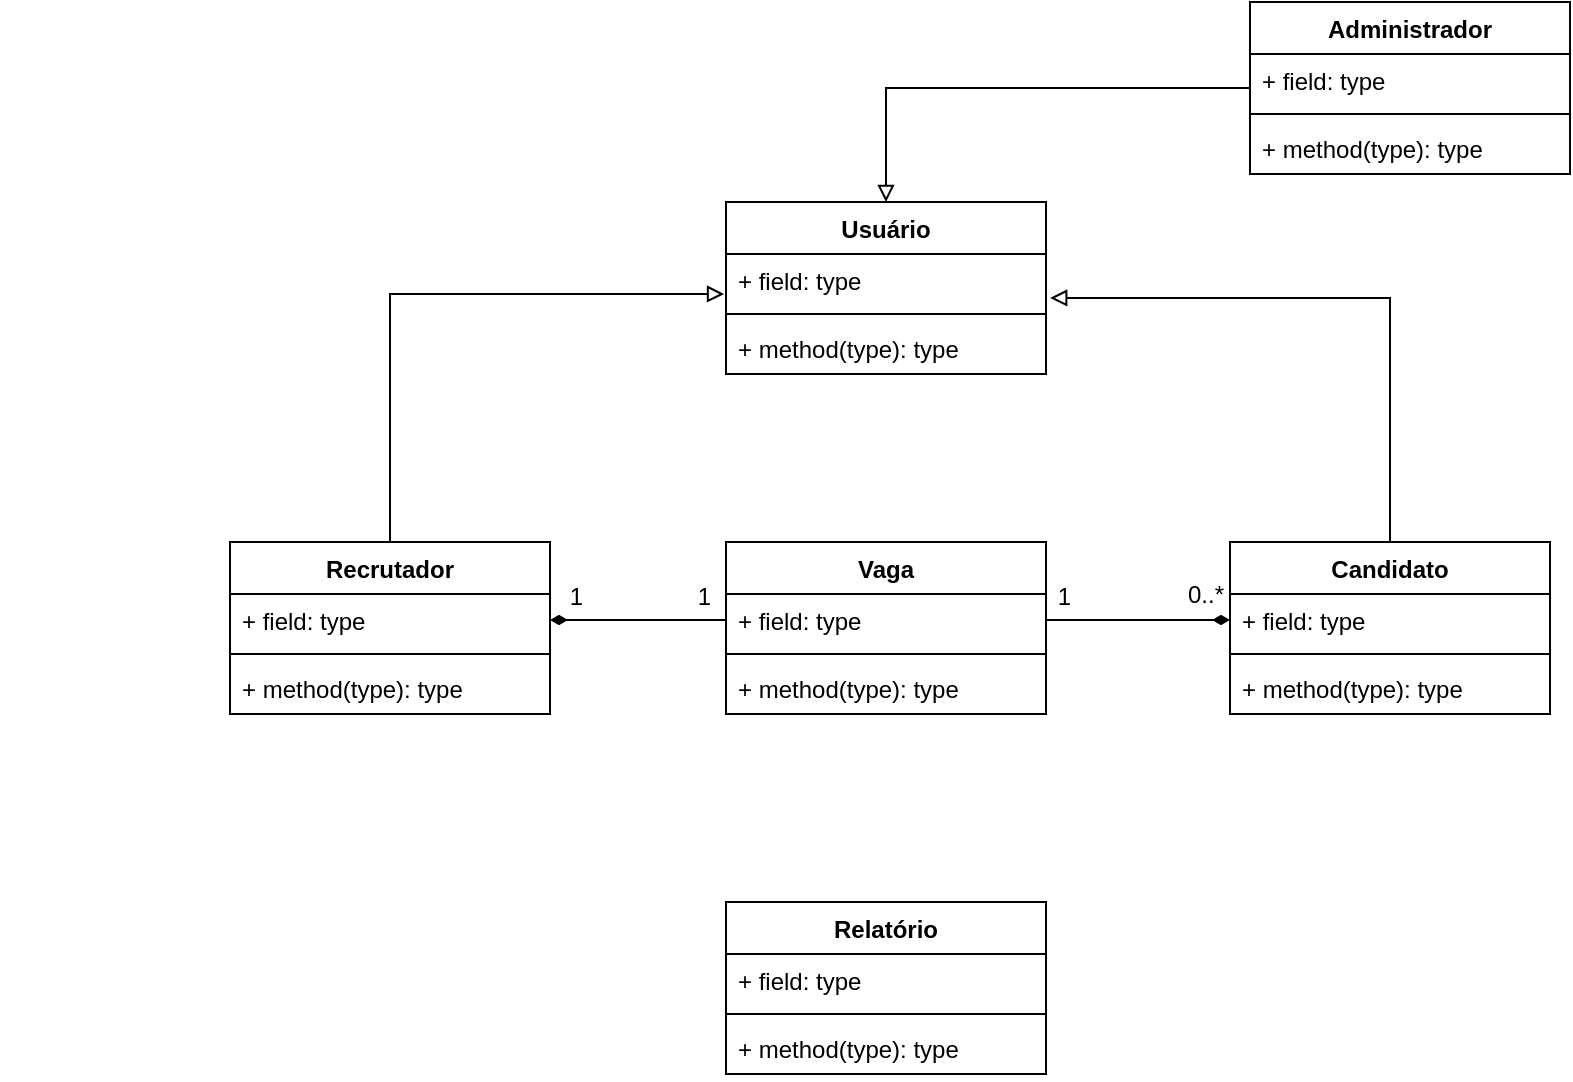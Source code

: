 <mxfile version="13.5.7" type="device"><diagram id="C5RBs43oDa-KdzZeNtuy" name="Page-1"><mxGraphModel dx="1039" dy="601" grid="1" gridSize="10" guides="1" tooltips="1" connect="1" arrows="1" fold="1" page="1" pageScale="1" pageWidth="827" pageHeight="1169" math="0" shadow="0"><root><mxCell id="WIyWlLk6GJQsqaUBKTNV-0"/><mxCell id="WIyWlLk6GJQsqaUBKTNV-1" parent="WIyWlLk6GJQsqaUBKTNV-0"/><mxCell id="CKPV9KqRgqv-7BpiHJi_-34" style="edgeStyle=orthogonalEdgeStyle;rounded=0;orthogonalLoop=1;jettySize=auto;html=1;exitX=1;exitY=0.5;exitDx=0;exitDy=0;entryX=0;entryY=0.5;entryDx=0;entryDy=0;startArrow=diamondThin;startFill=1;endArrow=none;endFill=0;" edge="1" parent="WIyWlLk6GJQsqaUBKTNV-1" source="CKPV9KqRgqv-7BpiHJi_-23" target="CKPV9KqRgqv-7BpiHJi_-27"><mxGeometry relative="1" as="geometry"/></mxCell><mxCell id="CKPV9KqRgqv-7BpiHJi_-42" style="edgeStyle=orthogonalEdgeStyle;rounded=0;orthogonalLoop=1;jettySize=auto;html=1;entryX=-0.006;entryY=0.769;entryDx=0;entryDy=0;entryPerimeter=0;startArrow=none;startFill=0;endArrow=block;endFill=0;strokeColor=#000000;" edge="1" parent="WIyWlLk6GJQsqaUBKTNV-1" source="CKPV9KqRgqv-7BpiHJi_-22" target="CKPV9KqRgqv-7BpiHJi_-39"><mxGeometry relative="1" as="geometry"/></mxCell><mxCell id="CKPV9KqRgqv-7BpiHJi_-26" value="Vaga" style="swimlane;fontStyle=1;align=center;verticalAlign=top;childLayout=stackLayout;horizontal=1;startSize=26;horizontalStack=0;resizeParent=1;resizeParentMax=0;resizeLast=0;collapsible=1;marginBottom=0;" vertex="1" parent="WIyWlLk6GJQsqaUBKTNV-1"><mxGeometry x="288" y="330" width="160" height="86" as="geometry"/></mxCell><mxCell id="CKPV9KqRgqv-7BpiHJi_-27" value="+ field: type" style="text;strokeColor=none;fillColor=none;align=left;verticalAlign=top;spacingLeft=4;spacingRight=4;overflow=hidden;rotatable=0;points=[[0,0.5],[1,0.5]];portConstraint=eastwest;" vertex="1" parent="CKPV9KqRgqv-7BpiHJi_-26"><mxGeometry y="26" width="160" height="26" as="geometry"/></mxCell><mxCell id="CKPV9KqRgqv-7BpiHJi_-28" value="" style="line;strokeWidth=1;fillColor=none;align=left;verticalAlign=middle;spacingTop=-1;spacingLeft=3;spacingRight=3;rotatable=0;labelPosition=right;points=[];portConstraint=eastwest;" vertex="1" parent="CKPV9KqRgqv-7BpiHJi_-26"><mxGeometry y="52" width="160" height="8" as="geometry"/></mxCell><mxCell id="CKPV9KqRgqv-7BpiHJi_-29" value="+ method(type): type" style="text;strokeColor=none;fillColor=none;align=left;verticalAlign=top;spacingLeft=4;spacingRight=4;overflow=hidden;rotatable=0;points=[[0,0.5],[1,0.5]];portConstraint=eastwest;" vertex="1" parent="CKPV9KqRgqv-7BpiHJi_-26"><mxGeometry y="60" width="160" height="26" as="geometry"/></mxCell><mxCell id="CKPV9KqRgqv-7BpiHJi_-43" style="edgeStyle=orthogonalEdgeStyle;rounded=0;orthogonalLoop=1;jettySize=auto;html=1;entryX=1.013;entryY=0.846;entryDx=0;entryDy=0;entryPerimeter=0;startArrow=none;startFill=0;endArrow=block;endFill=0;strokeColor=#000000;" edge="1" parent="WIyWlLk6GJQsqaUBKTNV-1" source="CKPV9KqRgqv-7BpiHJi_-30" target="CKPV9KqRgqv-7BpiHJi_-39"><mxGeometry relative="1" as="geometry"/></mxCell><mxCell id="CKPV9KqRgqv-7BpiHJi_-30" value="Candidato" style="swimlane;fontStyle=1;align=center;verticalAlign=top;childLayout=stackLayout;horizontal=1;startSize=26;horizontalStack=0;resizeParent=1;resizeParentMax=0;resizeLast=0;collapsible=1;marginBottom=0;" vertex="1" parent="WIyWlLk6GJQsqaUBKTNV-1"><mxGeometry x="540" y="330" width="160" height="86" as="geometry"/></mxCell><mxCell id="CKPV9KqRgqv-7BpiHJi_-31" value="+ field: type" style="text;strokeColor=none;fillColor=none;align=left;verticalAlign=top;spacingLeft=4;spacingRight=4;overflow=hidden;rotatable=0;points=[[0,0.5],[1,0.5]];portConstraint=eastwest;" vertex="1" parent="CKPV9KqRgqv-7BpiHJi_-30"><mxGeometry y="26" width="160" height="26" as="geometry"/></mxCell><mxCell id="CKPV9KqRgqv-7BpiHJi_-32" value="" style="line;strokeWidth=1;fillColor=none;align=left;verticalAlign=middle;spacingTop=-1;spacingLeft=3;spacingRight=3;rotatable=0;labelPosition=right;points=[];portConstraint=eastwest;" vertex="1" parent="CKPV9KqRgqv-7BpiHJi_-30"><mxGeometry y="52" width="160" height="8" as="geometry"/></mxCell><mxCell id="CKPV9KqRgqv-7BpiHJi_-33" value="+ method(type): type" style="text;strokeColor=none;fillColor=none;align=left;verticalAlign=top;spacingLeft=4;spacingRight=4;overflow=hidden;rotatable=0;points=[[0,0.5],[1,0.5]];portConstraint=eastwest;" vertex="1" parent="CKPV9KqRgqv-7BpiHJi_-30"><mxGeometry y="60" width="160" height="26" as="geometry"/></mxCell><mxCell id="CKPV9KqRgqv-7BpiHJi_-35" style="edgeStyle=orthogonalEdgeStyle;rounded=0;orthogonalLoop=1;jettySize=auto;html=1;exitX=0;exitY=0.5;exitDx=0;exitDy=0;entryX=1;entryY=0.5;entryDx=0;entryDy=0;startArrow=diamondThin;startFill=1;endArrow=none;endFill=0;strokeColor=#000000;" edge="1" parent="WIyWlLk6GJQsqaUBKTNV-1" source="CKPV9KqRgqv-7BpiHJi_-31" target="CKPV9KqRgqv-7BpiHJi_-27"><mxGeometry relative="1" as="geometry"/></mxCell><mxCell id="CKPV9KqRgqv-7BpiHJi_-36" value="1" style="resizable=0;align=right;verticalAlign=bottom;labelBackgroundColor=none;fontSize=12;" connectable="0" vertex="1" parent="WIyWlLk6GJQsqaUBKTNV-1"><mxGeometry x="170" y="373" as="geometry"><mxPoint x="292" y="-7" as="offset"/></mxGeometry></mxCell><mxCell id="CKPV9KqRgqv-7BpiHJi_-37" value="0..*" style="resizable=0;align=left;verticalAlign=bottom;labelBackgroundColor=none;fontSize=12;" connectable="0" vertex="1" parent="WIyWlLk6GJQsqaUBKTNV-1"><mxGeometry x="517" y="365" as="geometry"/></mxCell><mxCell id="CKPV9KqRgqv-7BpiHJi_-38" value="Usuário" style="swimlane;fontStyle=1;align=center;verticalAlign=top;childLayout=stackLayout;horizontal=1;startSize=26;horizontalStack=0;resizeParent=1;resizeParentMax=0;resizeLast=0;collapsible=1;marginBottom=0;" vertex="1" parent="WIyWlLk6GJQsqaUBKTNV-1"><mxGeometry x="288" y="160" width="160" height="86" as="geometry"/></mxCell><mxCell id="CKPV9KqRgqv-7BpiHJi_-39" value="+ field: type" style="text;strokeColor=none;fillColor=none;align=left;verticalAlign=top;spacingLeft=4;spacingRight=4;overflow=hidden;rotatable=0;points=[[0,0.5],[1,0.5]];portConstraint=eastwest;" vertex="1" parent="CKPV9KqRgqv-7BpiHJi_-38"><mxGeometry y="26" width="160" height="26" as="geometry"/></mxCell><mxCell id="CKPV9KqRgqv-7BpiHJi_-40" value="" style="line;strokeWidth=1;fillColor=none;align=left;verticalAlign=middle;spacingTop=-1;spacingLeft=3;spacingRight=3;rotatable=0;labelPosition=right;points=[];portConstraint=eastwest;" vertex="1" parent="CKPV9KqRgqv-7BpiHJi_-38"><mxGeometry y="52" width="160" height="8" as="geometry"/></mxCell><mxCell id="CKPV9KqRgqv-7BpiHJi_-41" value="+ method(type): type" style="text;strokeColor=none;fillColor=none;align=left;verticalAlign=top;spacingLeft=4;spacingRight=4;overflow=hidden;rotatable=0;points=[[0,0.5],[1,0.5]];portConstraint=eastwest;" vertex="1" parent="CKPV9KqRgqv-7BpiHJi_-38"><mxGeometry y="60" width="160" height="26" as="geometry"/></mxCell><mxCell id="CKPV9KqRgqv-7BpiHJi_-48" style="edgeStyle=orthogonalEdgeStyle;rounded=0;orthogonalLoop=1;jettySize=auto;html=1;entryX=0.5;entryY=0;entryDx=0;entryDy=0;startArrow=none;startFill=0;endArrow=block;endFill=0;strokeColor=#000000;" edge="1" parent="WIyWlLk6GJQsqaUBKTNV-1" source="CKPV9KqRgqv-7BpiHJi_-44" target="CKPV9KqRgqv-7BpiHJi_-38"><mxGeometry relative="1" as="geometry"/></mxCell><mxCell id="CKPV9KqRgqv-7BpiHJi_-44" value="Administrador" style="swimlane;fontStyle=1;align=center;verticalAlign=top;childLayout=stackLayout;horizontal=1;startSize=26;horizontalStack=0;resizeParent=1;resizeParentMax=0;resizeLast=0;collapsible=1;marginBottom=0;" vertex="1" parent="WIyWlLk6GJQsqaUBKTNV-1"><mxGeometry x="550" y="60" width="160" height="86" as="geometry"/></mxCell><mxCell id="CKPV9KqRgqv-7BpiHJi_-45" value="+ field: type" style="text;strokeColor=none;fillColor=none;align=left;verticalAlign=top;spacingLeft=4;spacingRight=4;overflow=hidden;rotatable=0;points=[[0,0.5],[1,0.5]];portConstraint=eastwest;" vertex="1" parent="CKPV9KqRgqv-7BpiHJi_-44"><mxGeometry y="26" width="160" height="26" as="geometry"/></mxCell><mxCell id="CKPV9KqRgqv-7BpiHJi_-46" value="" style="line;strokeWidth=1;fillColor=none;align=left;verticalAlign=middle;spacingTop=-1;spacingLeft=3;spacingRight=3;rotatable=0;labelPosition=right;points=[];portConstraint=eastwest;" vertex="1" parent="CKPV9KqRgqv-7BpiHJi_-44"><mxGeometry y="52" width="160" height="8" as="geometry"/></mxCell><mxCell id="CKPV9KqRgqv-7BpiHJi_-47" value="+ method(type): type" style="text;strokeColor=none;fillColor=none;align=left;verticalAlign=top;spacingLeft=4;spacingRight=4;overflow=hidden;rotatable=0;points=[[0,0.5],[1,0.5]];portConstraint=eastwest;" vertex="1" parent="CKPV9KqRgqv-7BpiHJi_-44"><mxGeometry y="60" width="160" height="26" as="geometry"/></mxCell><mxCell id="CKPV9KqRgqv-7BpiHJi_-22" value="Recrutador" style="swimlane;fontStyle=1;align=center;verticalAlign=top;childLayout=stackLayout;horizontal=1;startSize=26;horizontalStack=0;resizeParent=1;resizeParentMax=0;resizeLast=0;collapsible=1;marginBottom=0;" vertex="1" parent="WIyWlLk6GJQsqaUBKTNV-1"><mxGeometry x="40" y="330" width="160" height="86" as="geometry"/></mxCell><mxCell id="CKPV9KqRgqv-7BpiHJi_-23" value="+ field: type" style="text;strokeColor=none;fillColor=none;align=left;verticalAlign=top;spacingLeft=4;spacingRight=4;overflow=hidden;rotatable=0;points=[[0,0.5],[1,0.5]];portConstraint=eastwest;" vertex="1" parent="CKPV9KqRgqv-7BpiHJi_-22"><mxGeometry y="26" width="160" height="26" as="geometry"/></mxCell><mxCell id="CKPV9KqRgqv-7BpiHJi_-24" value="" style="line;strokeWidth=1;fillColor=none;align=left;verticalAlign=middle;spacingTop=-1;spacingLeft=3;spacingRight=3;rotatable=0;labelPosition=right;points=[];portConstraint=eastwest;" vertex="1" parent="CKPV9KqRgqv-7BpiHJi_-22"><mxGeometry y="52" width="160" height="8" as="geometry"/></mxCell><mxCell id="CKPV9KqRgqv-7BpiHJi_-25" value="+ method(type): type" style="text;strokeColor=none;fillColor=none;align=left;verticalAlign=top;spacingLeft=4;spacingRight=4;overflow=hidden;rotatable=0;points=[[0,0.5],[1,0.5]];portConstraint=eastwest;" vertex="1" parent="CKPV9KqRgqv-7BpiHJi_-22"><mxGeometry y="60" width="160" height="26" as="geometry"/></mxCell><mxCell id="CKPV9KqRgqv-7BpiHJi_-49" value="Relatório" style="swimlane;fontStyle=1;align=center;verticalAlign=top;childLayout=stackLayout;horizontal=1;startSize=26;horizontalStack=0;resizeParent=1;resizeParentMax=0;resizeLast=0;collapsible=1;marginBottom=0;" vertex="1" parent="WIyWlLk6GJQsqaUBKTNV-1"><mxGeometry x="288" y="510" width="160" height="86" as="geometry"/></mxCell><mxCell id="CKPV9KqRgqv-7BpiHJi_-50" value="+ field: type" style="text;strokeColor=none;fillColor=none;align=left;verticalAlign=top;spacingLeft=4;spacingRight=4;overflow=hidden;rotatable=0;points=[[0,0.5],[1,0.5]];portConstraint=eastwest;" vertex="1" parent="CKPV9KqRgqv-7BpiHJi_-49"><mxGeometry y="26" width="160" height="26" as="geometry"/></mxCell><mxCell id="CKPV9KqRgqv-7BpiHJi_-51" value="" style="line;strokeWidth=1;fillColor=none;align=left;verticalAlign=middle;spacingTop=-1;spacingLeft=3;spacingRight=3;rotatable=0;labelPosition=right;points=[];portConstraint=eastwest;" vertex="1" parent="CKPV9KqRgqv-7BpiHJi_-49"><mxGeometry y="52" width="160" height="8" as="geometry"/></mxCell><mxCell id="CKPV9KqRgqv-7BpiHJi_-52" value="+ method(type): type" style="text;strokeColor=none;fillColor=none;align=left;verticalAlign=top;spacingLeft=4;spacingRight=4;overflow=hidden;rotatable=0;points=[[0,0.5],[1,0.5]];portConstraint=eastwest;" vertex="1" parent="CKPV9KqRgqv-7BpiHJi_-49"><mxGeometry y="60" width="160" height="26" as="geometry"/></mxCell><mxCell id="CKPV9KqRgqv-7BpiHJi_-53" value="1" style="resizable=0;align=right;verticalAlign=bottom;labelBackgroundColor=none;fontSize=12;" connectable="0" vertex="1" parent="WIyWlLk6GJQsqaUBKTNV-1"><mxGeometry x="-10" y="373" as="geometry"><mxPoint x="292" y="-7" as="offset"/></mxGeometry></mxCell><mxCell id="CKPV9KqRgqv-7BpiHJi_-54" value="1" style="resizable=0;align=right;verticalAlign=bottom;labelBackgroundColor=none;fontSize=12;" connectable="0" vertex="1" parent="WIyWlLk6GJQsqaUBKTNV-1"><mxGeometry x="-74" y="373" as="geometry"><mxPoint x="292" y="-7" as="offset"/></mxGeometry></mxCell></root></mxGraphModel></diagram></mxfile>